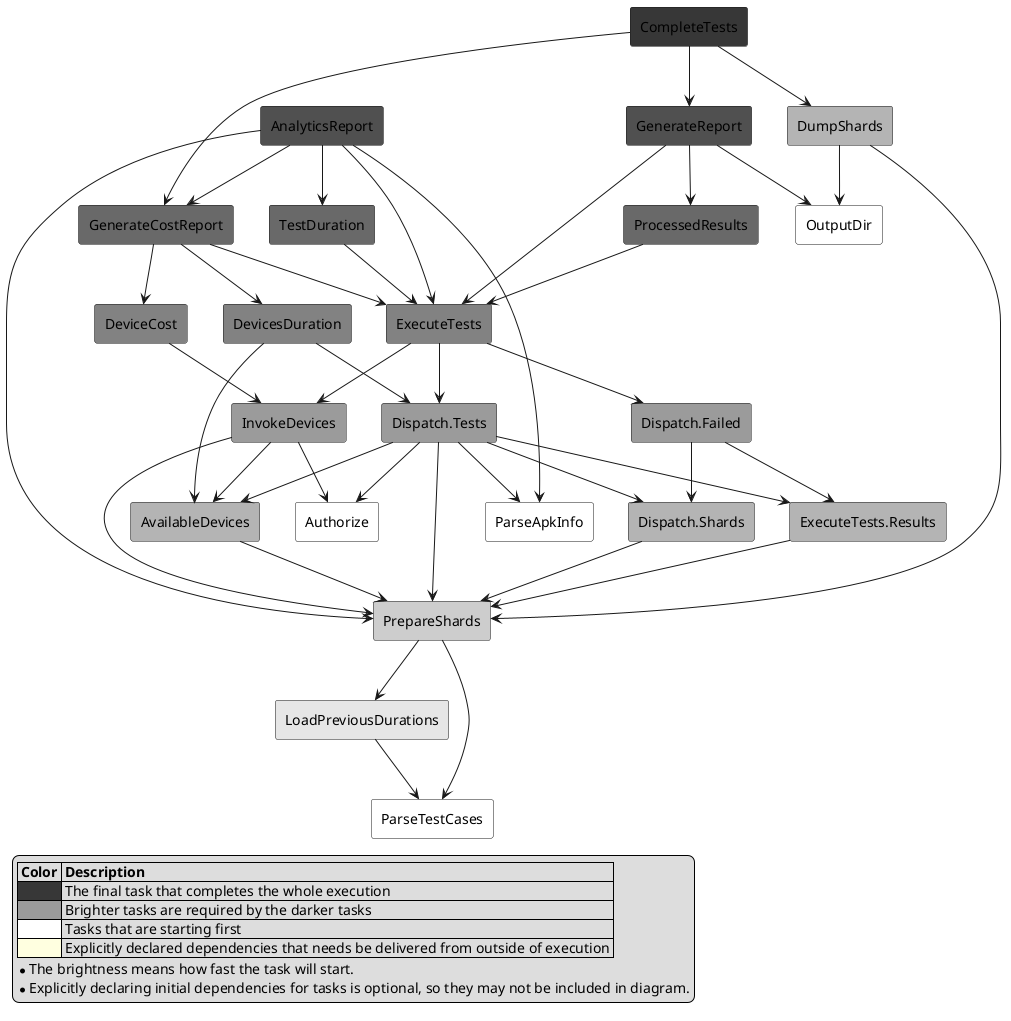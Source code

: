 @startuml

skinparam componentStyle rectangle

legend left
  |= Color |= Description |
  |<#373737>| The final task that completes the whole execution |
  |<#9b9b9b>| Brighter tasks are required by the darker tasks |
  |<#ffffff>| Tasks that are starting first |
  |<#LightYellow>| Explicitly declared dependencies that needs be delivered from outside of execution |
  * The brightness means how fast the task will start.
  * Explicitly declaring initial dependencies for tasks is optional, so they may not be included in diagram.
end legend

[Authorize] #ffffff
[OutputDir] #ffffff
[ParseApkInfo] #ffffff
[ParseTestCases] #ffffff
[LoadPreviousDurations] #e6e6e6
[PrepareShards] #cdcdcd
[AvailableDevices] #b4b4b4
[Dispatch.Shards] #b4b4b4
[DumpShards] #b4b4b4
[ExecuteTests.Results] #b4b4b4
[Dispatch.Failed] #9b9b9b
[Dispatch.Tests] #9b9b9b
[InvokeDevices] #9b9b9b
[DevicesDuration] #828282
[ExecuteTests] #828282
[DeviceCost] #828282
[TestDuration] #696969
[GenerateCostReport] #696969
[ProcessedResults] #696969
[GenerateReport] #505050
[AnalyticsReport] #505050
[CompleteTests] #373737

[AvailableDevices] --> [PrepareShards]
[DevicesDuration] --> [AvailableDevices]
[DevicesDuration] --> [Dispatch.Tests]
[TestDuration] --> [ExecuteTests]
[Dispatch.Failed] --> [Dispatch.Shards]
[Dispatch.Failed] --> [ExecuteTests.Results]
[Dispatch.Shards] --> [PrepareShards]
[Dispatch.Tests] --> [ParseApkInfo]
[Dispatch.Tests] --> [Authorize]
[Dispatch.Tests] --> [PrepareShards]
[Dispatch.Tests] --> [AvailableDevices]
[Dispatch.Tests] --> [Dispatch.Shards]
[Dispatch.Tests] --> [ExecuteTests.Results]
[DumpShards] --> [PrepareShards]
[DumpShards] --> [OutputDir]
[ExecuteTests] --> [InvokeDevices]
[ExecuteTests] --> [Dispatch.Tests]
[ExecuteTests] --> [Dispatch.Failed]
[DeviceCost] --> [InvokeDevices]
[CompleteTests] --> [GenerateReport]
[CompleteTests] --> [GenerateCostReport]
[CompleteTests] --> [DumpShards]
[GenerateCostReport] --> [ExecuteTests]
[GenerateCostReport] --> [DevicesDuration]
[GenerateCostReport] --> [DeviceCost]
[GenerateReport] --> [ExecuteTests]
[GenerateReport] --> [ProcessedResults]
[GenerateReport] --> [OutputDir]
[ExecuteTests.Results] --> [PrepareShards]
[InvokeDevices] --> [Authorize]
[InvokeDevices] --> [PrepareShards]
[InvokeDevices] --> [AvailableDevices]
[LoadPreviousDurations] --> [ParseTestCases]
[PrepareShards] --> [ParseTestCases]
[PrepareShards] --> [LoadPreviousDurations]
[ProcessedResults] --> [ExecuteTests]
[AnalyticsReport] --> [PrepareShards]
[AnalyticsReport] --> [ParseApkInfo]
[AnalyticsReport] --> [ExecuteTests]
[AnalyticsReport] --> [GenerateCostReport]
[AnalyticsReport] --> [TestDuration]

@enduml
